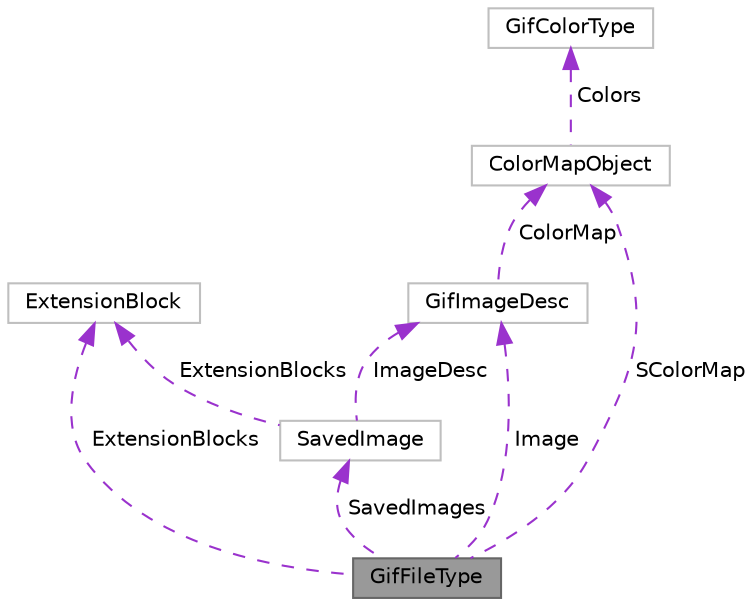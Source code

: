 digraph "GifFileType"
{
 // LATEX_PDF_SIZE
  bgcolor="transparent";
  edge [fontname=Helvetica,fontsize=10,labelfontname=Helvetica,labelfontsize=10];
  node [fontname=Helvetica,fontsize=10,shape=box,height=0.2,width=0.4];
  Node1 [label="GifFileType",height=0.2,width=0.4,color="gray40", fillcolor="grey60", style="filled", fontcolor="black",tooltip=" "];
  Node2 -> Node1 [dir="back",color="darkorchid3",style="dashed",label=" SColorMap" ];
  Node2 [label="ColorMapObject",height=0.2,width=0.4,color="grey75", fillcolor="white", style="filled",URL="$structColorMapObject.html",tooltip=" "];
  Node3 -> Node2 [dir="back",color="darkorchid3",style="dashed",label=" Colors" ];
  Node3 [label="GifColorType",height=0.2,width=0.4,color="grey75", fillcolor="white", style="filled",URL="$structGifColorType.html",tooltip=" "];
  Node4 -> Node1 [dir="back",color="darkorchid3",style="dashed",label=" Image" ];
  Node4 [label="GifImageDesc",height=0.2,width=0.4,color="grey75", fillcolor="white", style="filled",URL="$structGifImageDesc.html",tooltip=" "];
  Node2 -> Node4 [dir="back",color="darkorchid3",style="dashed",label=" ColorMap" ];
  Node5 -> Node1 [dir="back",color="darkorchid3",style="dashed",label=" SavedImages" ];
  Node5 [label="SavedImage",height=0.2,width=0.4,color="grey75", fillcolor="white", style="filled",URL="$structSavedImage.html",tooltip=" "];
  Node4 -> Node5 [dir="back",color="darkorchid3",style="dashed",label=" ImageDesc" ];
  Node6 -> Node5 [dir="back",color="darkorchid3",style="dashed",label=" ExtensionBlocks" ];
  Node6 [label="ExtensionBlock",height=0.2,width=0.4,color="grey75", fillcolor="white", style="filled",URL="$structExtensionBlock.html",tooltip=" "];
  Node6 -> Node1 [dir="back",color="darkorchid3",style="dashed",label=" ExtensionBlocks" ];
}
